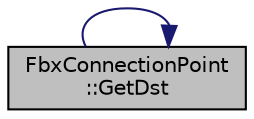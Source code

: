 digraph "FbxConnectionPoint::GetDst"
{
  edge [fontname="Helvetica",fontsize="10",labelfontname="Helvetica",labelfontsize="10"];
  node [fontname="Helvetica",fontsize="10",shape=record];
  rankdir="LR";
  Node60 [label="FbxConnectionPoint\l::GetDst",height=0.2,width=0.4,color="black", fillcolor="grey75", style="filled", fontcolor="black"];
  Node60 -> Node60 [color="midnightblue",fontsize="10",style="solid",fontname="Helvetica"];
}
